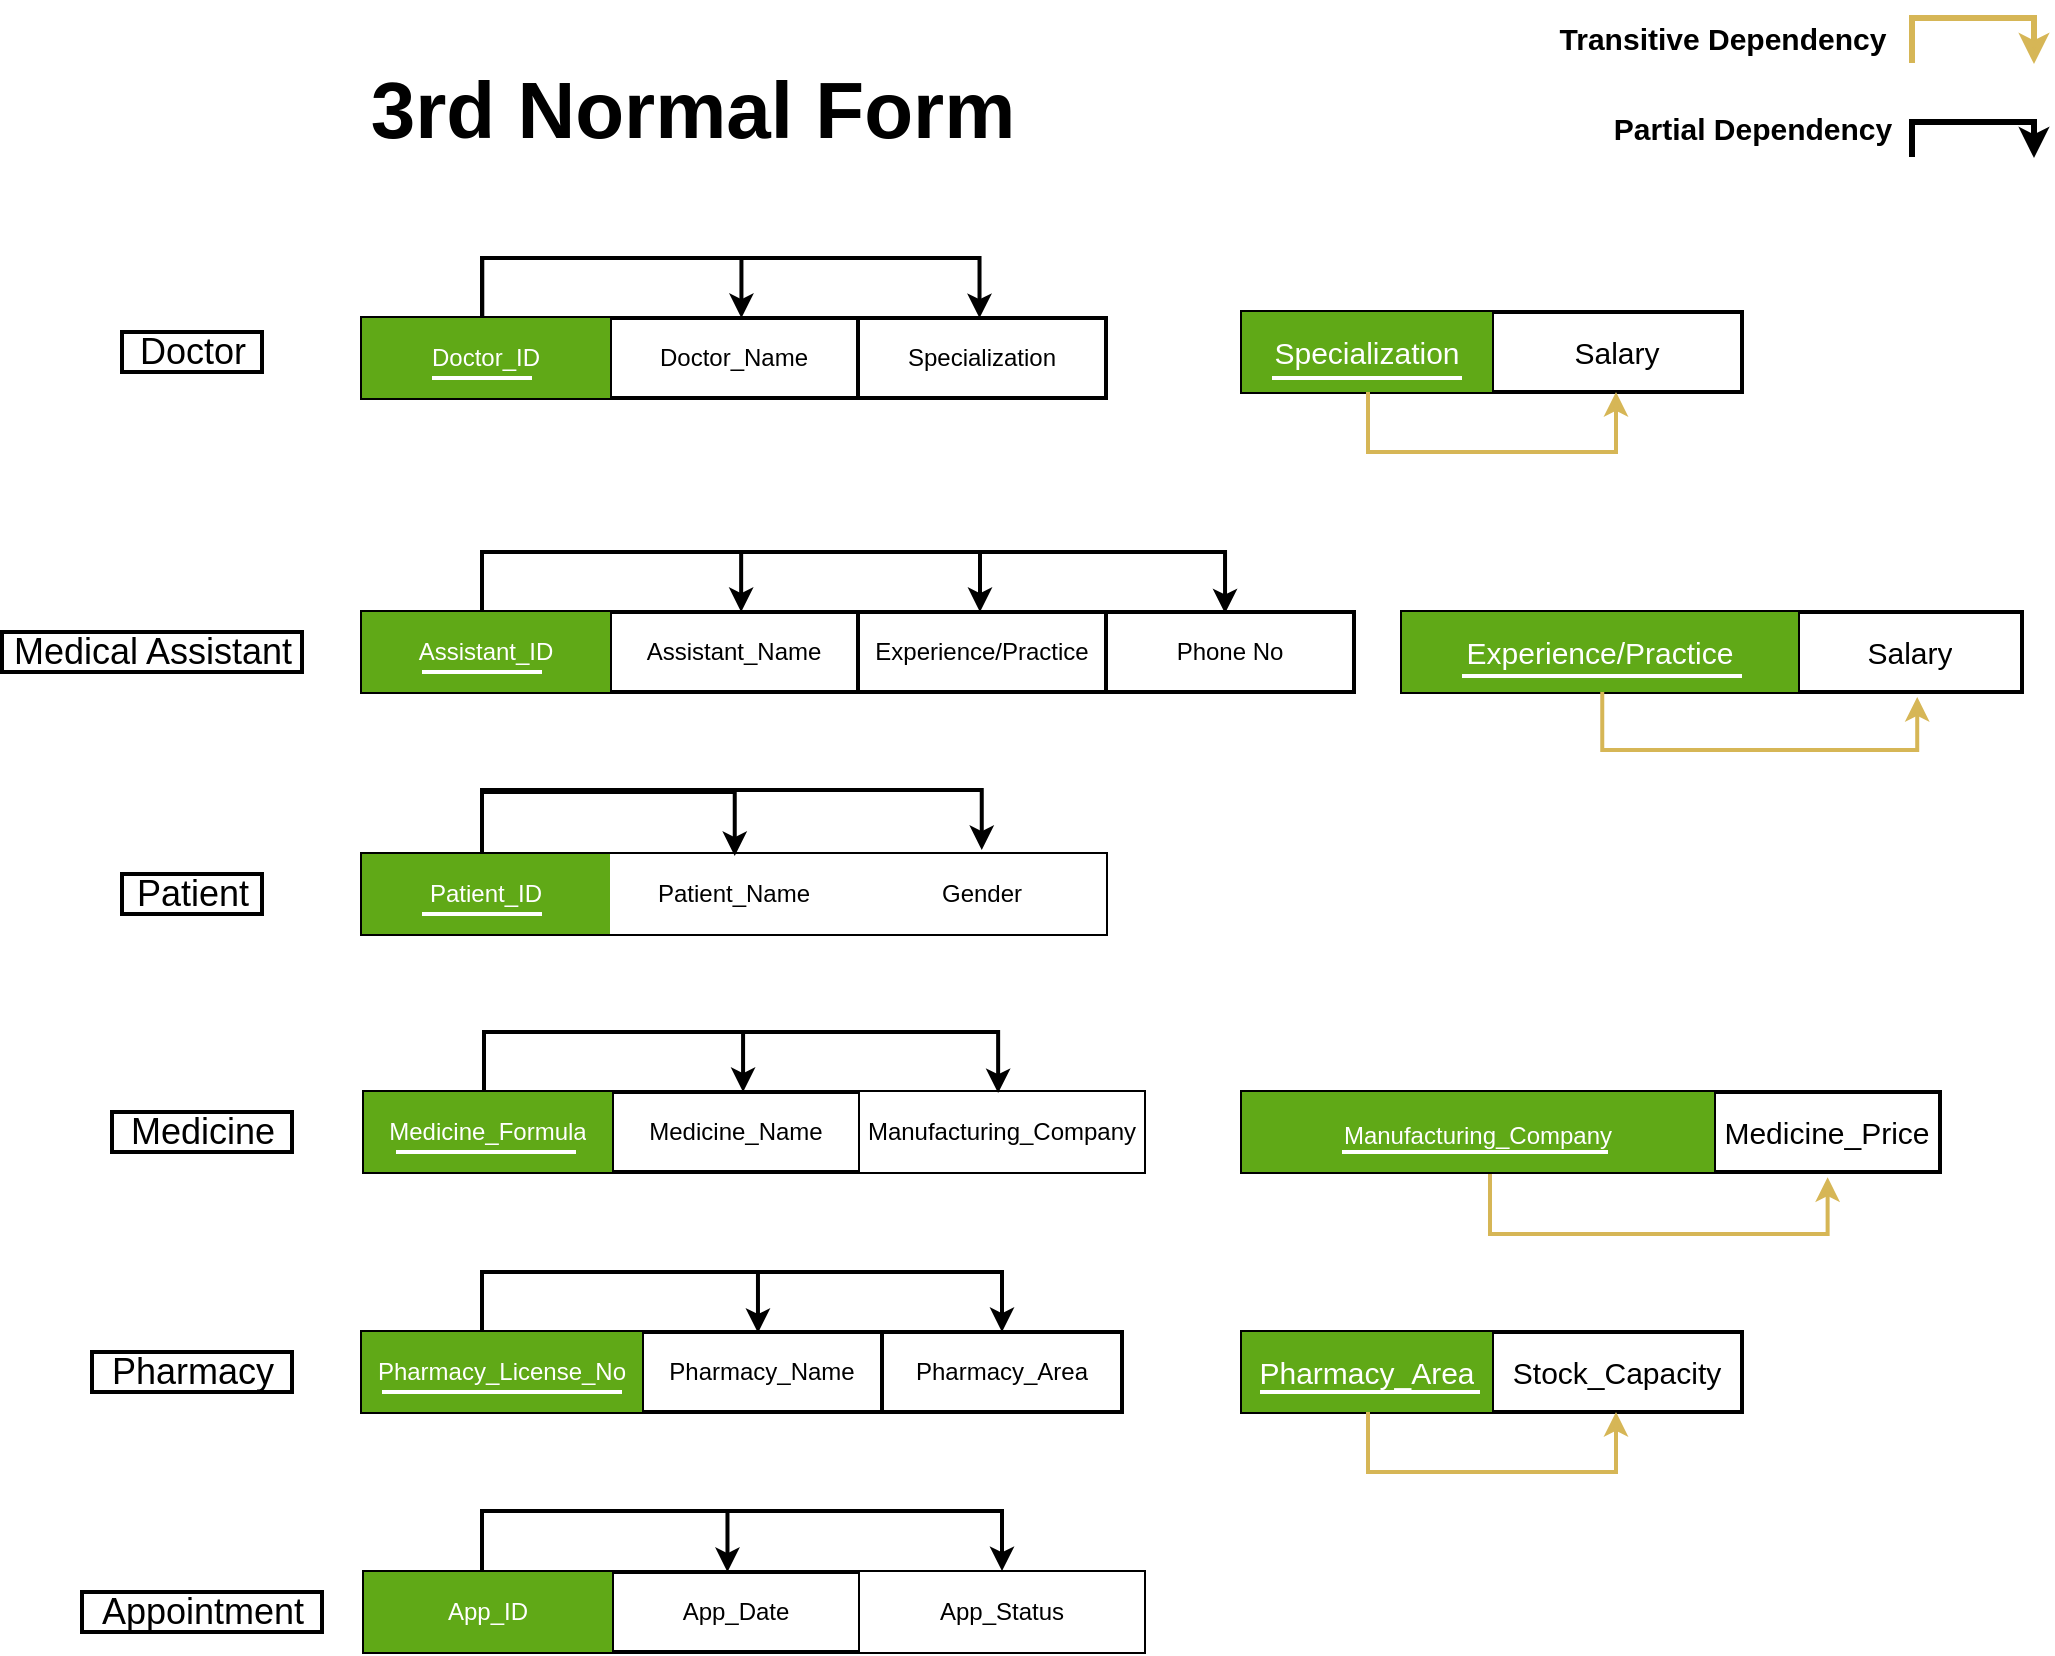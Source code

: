 <mxfile version="18.1.3" type="device"><diagram id="zdWUb-HAZd1py6BXUumF" name="Page-1"><mxGraphModel dx="929" dy="1018" grid="1" gridSize="10" guides="1" tooltips="1" connect="1" arrows="1" fold="1" page="1" pageScale="1" pageWidth="827" pageHeight="1169" math="0" shadow="0"><root><mxCell id="0"/><mxCell id="1" parent="0"/><mxCell id="ktiHY9idj7vf9iU5ITSC-53" value="&lt;font style=&quot;font-size: 18px;&quot;&gt;Doctor&lt;/font&gt;" style="text;html=1;align=center;verticalAlign=middle;resizable=0;points=[];autosize=1;strokeColor=#000000;fillColor=none;strokeWidth=2;" parent="1" vertex="1"><mxGeometry x="320" y="380" width="70" height="20" as="geometry"/></mxCell><mxCell id="ktiHY9idj7vf9iU5ITSC-54" value="" style="shape=table;startSize=0;container=1;collapsible=0;childLayout=tableLayout;strokeColor=#000000;strokeWidth=2;" parent="1" vertex="1"><mxGeometry x="440" y="520" width="496" height="40" as="geometry"/></mxCell><mxCell id="ktiHY9idj7vf9iU5ITSC-55" value="" style="shape=tableRow;horizontal=0;startSize=0;swimlaneHead=0;swimlaneBody=0;top=0;left=0;bottom=0;right=0;collapsible=0;dropTarget=0;fillColor=none;points=[[0,0.5],[1,0.5]];portConstraint=eastwest;strokeColor=#000000;strokeWidth=2;" parent="ktiHY9idj7vf9iU5ITSC-54" vertex="1"><mxGeometry width="496" height="40" as="geometry"/></mxCell><mxCell id="ktiHY9idj7vf9iU5ITSC-56" value="Assistant_ID" style="shape=partialRectangle;html=1;whiteSpace=wrap;connectable=0;overflow=hidden;fillColor=#60a917;top=0;left=0;bottom=0;right=0;pointerEvents=1;fontColor=#ffffff;strokeColor=#000000;strokeWidth=2;" parent="ktiHY9idj7vf9iU5ITSC-55" vertex="1"><mxGeometry width="124" height="40" as="geometry"><mxRectangle width="124" height="40" as="alternateBounds"/></mxGeometry></mxCell><mxCell id="ktiHY9idj7vf9iU5ITSC-57" value="Assistant_Name" style="shape=partialRectangle;html=1;whiteSpace=wrap;connectable=0;overflow=hidden;fillColor=none;top=0;left=0;bottom=0;right=0;pointerEvents=1;strokeColor=#000000;strokeWidth=2;" parent="ktiHY9idj7vf9iU5ITSC-55" vertex="1"><mxGeometry x="124" width="124" height="40" as="geometry"><mxRectangle width="124" height="40" as="alternateBounds"/></mxGeometry></mxCell><mxCell id="cr6gSdz9qTVDxB08B0Tr-8" value="Experience/Practice" style="shape=partialRectangle;html=1;whiteSpace=wrap;connectable=0;overflow=hidden;fillColor=none;top=0;left=0;bottom=0;right=0;pointerEvents=1;strokeColor=#000000;strokeWidth=2;" parent="ktiHY9idj7vf9iU5ITSC-55" vertex="1"><mxGeometry x="248" width="124" height="40" as="geometry"><mxRectangle width="124" height="40" as="alternateBounds"/></mxGeometry></mxCell><mxCell id="0Qw8Cbsm6KF6bIIQKgIm-9" value="Phone No" style="shape=partialRectangle;html=1;whiteSpace=wrap;connectable=0;overflow=hidden;fillColor=none;top=0;left=0;bottom=0;right=0;pointerEvents=1;strokeColor=#000000;strokeWidth=2;" vertex="1" parent="ktiHY9idj7vf9iU5ITSC-55"><mxGeometry x="372" width="124" height="40" as="geometry"><mxRectangle width="124" height="40" as="alternateBounds"/></mxGeometry></mxCell><mxCell id="ktiHY9idj7vf9iU5ITSC-61" value="" style="shape=table;startSize=0;container=1;collapsible=0;childLayout=tableLayout;fillColor=#e1d5e7;strokeColor=#000000;strokeWidth=2;" parent="1" vertex="1"><mxGeometry x="440" y="641" width="372" height="40" as="geometry"/></mxCell><mxCell id="ktiHY9idj7vf9iU5ITSC-62" value="" style="shape=tableRow;horizontal=0;startSize=0;swimlaneHead=0;swimlaneBody=0;top=0;left=0;bottom=0;right=0;collapsible=0;dropTarget=0;fillColor=none;points=[[0,0.5],[1,0.5]];portConstraint=eastwest;strokeColor=#000000;strokeWidth=2;" parent="ktiHY9idj7vf9iU5ITSC-61" vertex="1"><mxGeometry width="372" height="40" as="geometry"/></mxCell><mxCell id="ktiHY9idj7vf9iU5ITSC-63" value="Patient_ID" style="shape=partialRectangle;html=1;whiteSpace=wrap;connectable=0;overflow=hidden;fillColor=#60a917;top=0;left=0;bottom=0;right=0;pointerEvents=1;fontColor=#ffffff;strokeColor=#000000;strokeWidth=2;" parent="ktiHY9idj7vf9iU5ITSC-62" vertex="1"><mxGeometry width="124" height="40" as="geometry"><mxRectangle width="124" height="40" as="alternateBounds"/></mxGeometry></mxCell><mxCell id="ktiHY9idj7vf9iU5ITSC-64" value="Patient_Name" style="shape=partialRectangle;html=1;whiteSpace=wrap;connectable=0;overflow=hidden;top=0;left=0;bottom=0;right=0;pointerEvents=1;strokeColor=#000000;strokeWidth=2;" parent="ktiHY9idj7vf9iU5ITSC-62" vertex="1"><mxGeometry x="124" width="124" height="40" as="geometry"><mxRectangle width="124" height="40" as="alternateBounds"/></mxGeometry></mxCell><mxCell id="cr6gSdz9qTVDxB08B0Tr-16" value="Gender" style="shape=partialRectangle;html=1;whiteSpace=wrap;connectable=0;overflow=hidden;top=0;left=0;bottom=0;right=0;pointerEvents=1;strokeColor=#000000;strokeWidth=2;" parent="ktiHY9idj7vf9iU5ITSC-62" vertex="1"><mxGeometry x="248" width="124" height="40" as="geometry"><mxRectangle width="124" height="40" as="alternateBounds"/></mxGeometry></mxCell><mxCell id="ktiHY9idj7vf9iU5ITSC-68" value="&lt;font style=&quot;font-size: 18px;&quot;&gt;Medical Assistant&lt;/font&gt;" style="text;html=1;align=center;verticalAlign=middle;resizable=0;points=[];autosize=1;strokeColor=#000000;fillColor=none;strokeWidth=2;" parent="1" vertex="1"><mxGeometry x="260" y="530" width="150" height="20" as="geometry"/></mxCell><mxCell id="ktiHY9idj7vf9iU5ITSC-69" value="&lt;font style=&quot;font-size: 18px;&quot;&gt;Patient&lt;/font&gt;" style="text;html=1;align=center;verticalAlign=middle;resizable=0;points=[];autosize=1;strokeColor=#000000;fillColor=none;strokeWidth=2;" parent="1" vertex="1"><mxGeometry x="320" y="651" width="70" height="20" as="geometry"/></mxCell><mxCell id="ktiHY9idj7vf9iU5ITSC-70" value="" style="shape=table;startSize=0;container=1;collapsible=0;childLayout=tableLayout;strokeColor=#000000;strokeWidth=2;" parent="1" vertex="1"><mxGeometry x="441" y="760" width="390" height="40" as="geometry"/></mxCell><mxCell id="ktiHY9idj7vf9iU5ITSC-71" value="" style="shape=tableRow;horizontal=0;startSize=0;swimlaneHead=0;swimlaneBody=0;top=0;left=0;bottom=0;right=0;collapsible=0;dropTarget=0;fillColor=none;points=[[0,0.5],[1,0.5]];portConstraint=eastwest;strokeColor=#000000;strokeWidth=2;" parent="ktiHY9idj7vf9iU5ITSC-70" vertex="1"><mxGeometry width="390" height="40" as="geometry"/></mxCell><mxCell id="ktiHY9idj7vf9iU5ITSC-72" value="Medicine_Formula" style="shape=partialRectangle;html=1;whiteSpace=wrap;connectable=0;overflow=hidden;fillColor=#60a917;top=0;left=0;bottom=0;right=0;pointerEvents=1;fontColor=#ffffff;strokeColor=#000000;strokeWidth=2;" parent="ktiHY9idj7vf9iU5ITSC-71" vertex="1"><mxGeometry width="124" height="40" as="geometry"><mxRectangle width="124" height="40" as="alternateBounds"/></mxGeometry></mxCell><mxCell id="ktiHY9idj7vf9iU5ITSC-73" value="Medicine_Name" style="shape=partialRectangle;html=1;whiteSpace=wrap;connectable=0;overflow=hidden;fillColor=none;top=0;left=0;bottom=0;right=0;pointerEvents=1;strokeColor=#000000;strokeWidth=2;" parent="ktiHY9idj7vf9iU5ITSC-71" vertex="1"><mxGeometry x="124" width="124" height="40" as="geometry"><mxRectangle width="124" height="40" as="alternateBounds"/></mxGeometry></mxCell><mxCell id="ktiHY9idj7vf9iU5ITSC-74" value="Manufacturing_Company" style="shape=partialRectangle;html=1;whiteSpace=wrap;connectable=0;overflow=hidden;top=0;left=0;bottom=0;right=0;pointerEvents=1;strokeWidth=2;" parent="ktiHY9idj7vf9iU5ITSC-71" vertex="1"><mxGeometry x="248" width="142" height="40" as="geometry"><mxRectangle width="142" height="40" as="alternateBounds"/></mxGeometry></mxCell><mxCell id="ktiHY9idj7vf9iU5ITSC-76" value="" style="shape=table;startSize=0;container=1;collapsible=0;childLayout=tableLayout;strokeColor=#000000;strokeWidth=2;" parent="1" vertex="1"><mxGeometry x="440" y="880" width="380" height="40" as="geometry"/></mxCell><mxCell id="ktiHY9idj7vf9iU5ITSC-77" value="" style="shape=tableRow;horizontal=0;startSize=0;swimlaneHead=0;swimlaneBody=0;top=0;left=0;bottom=0;right=0;collapsible=0;dropTarget=0;fillColor=none;points=[[0,0.5],[1,0.5]];portConstraint=eastwest;strokeColor=#000000;strokeWidth=2;" parent="ktiHY9idj7vf9iU5ITSC-76" vertex="1"><mxGeometry width="380" height="40" as="geometry"/></mxCell><mxCell id="ktiHY9idj7vf9iU5ITSC-78" value="Pharmacy_License_No" style="shape=partialRectangle;html=1;whiteSpace=wrap;connectable=0;overflow=hidden;fillColor=#60a917;top=0;left=0;bottom=0;right=0;pointerEvents=1;fontColor=#ffffff;strokeColor=#000000;strokeWidth=2;" parent="ktiHY9idj7vf9iU5ITSC-77" vertex="1"><mxGeometry width="140" height="40" as="geometry"><mxRectangle width="140" height="40" as="alternateBounds"/></mxGeometry></mxCell><mxCell id="ktiHY9idj7vf9iU5ITSC-79" value="Pharmacy_Name" style="shape=partialRectangle;html=1;whiteSpace=wrap;connectable=0;overflow=hidden;fillColor=none;top=0;left=0;bottom=0;right=0;pointerEvents=1;strokeColor=#000000;strokeWidth=2;" parent="ktiHY9idj7vf9iU5ITSC-77" vertex="1"><mxGeometry x="140" width="120" height="40" as="geometry"><mxRectangle width="120" height="40" as="alternateBounds"/></mxGeometry></mxCell><mxCell id="cr6gSdz9qTVDxB08B0Tr-32" value="Pharmacy_Area" style="shape=partialRectangle;html=1;whiteSpace=wrap;connectable=0;overflow=hidden;fillColor=none;top=0;left=0;bottom=0;right=0;pointerEvents=1;strokeColor=#000000;strokeWidth=2;" parent="ktiHY9idj7vf9iU5ITSC-77" vertex="1"><mxGeometry x="260" width="120" height="40" as="geometry"><mxRectangle width="120" height="40" as="alternateBounds"/></mxGeometry></mxCell><mxCell id="ktiHY9idj7vf9iU5ITSC-82" value="&lt;font style=&quot;font-size: 18px;&quot;&gt;Pharmacy&lt;/font&gt;" style="text;html=1;align=center;verticalAlign=middle;resizable=0;points=[];autosize=1;strokeColor=#000000;fillColor=none;strokeWidth=2;" parent="1" vertex="1"><mxGeometry x="305" y="890" width="100" height="20" as="geometry"/></mxCell><mxCell id="ktiHY9idj7vf9iU5ITSC-83" value="&lt;font style=&quot;font-size: 18px;&quot;&gt;Medicine&lt;/font&gt;" style="text;html=1;align=center;verticalAlign=middle;resizable=0;points=[];autosize=1;strokeColor=#000000;fillColor=none;strokeWidth=2;" parent="1" vertex="1"><mxGeometry x="315" y="770" width="90" height="20" as="geometry"/></mxCell><mxCell id="H-f6HknS5P6IyczFv-84-8" value="" style="endArrow=none;html=1;rounded=0;strokeColor=#FFFFFF;strokeWidth=2;" parent="1" edge="1"><mxGeometry width="50" height="50" relative="1" as="geometry"><mxPoint x="470" y="550" as="sourcePoint"/><mxPoint x="530" y="550" as="targetPoint"/></mxGeometry></mxCell><mxCell id="H-f6HknS5P6IyczFv-84-9" value="" style="endArrow=none;html=1;rounded=0;strokeColor=#FFFFFF;strokeWidth=2;" parent="1" edge="1"><mxGeometry width="50" height="50" relative="1" as="geometry"><mxPoint x="457" y="790" as="sourcePoint"/><mxPoint x="547" y="790" as="targetPoint"/></mxGeometry></mxCell><mxCell id="H-f6HknS5P6IyczFv-84-10" value="" style="endArrow=none;html=1;rounded=0;strokeColor=#FFFFFF;strokeWidth=2;" parent="1" edge="1"><mxGeometry width="50" height="50" relative="1" as="geometry"><mxPoint x="470" y="671" as="sourcePoint"/><mxPoint x="530" y="671" as="targetPoint"/></mxGeometry></mxCell><mxCell id="H-f6HknS5P6IyczFv-84-11" value="" style="endArrow=none;html=1;rounded=0;strokeColor=#FFFFFF;strokeWidth=2;" parent="1" edge="1"><mxGeometry width="50" height="50" relative="1" as="geometry"><mxPoint x="450" y="910" as="sourcePoint"/><mxPoint x="570" y="910" as="targetPoint"/></mxGeometry></mxCell><mxCell id="14Iae3vY2PatlJnCyiCQ-18" value="" style="edgeStyle=elbowEdgeStyle;elbow=vertical;endArrow=classic;html=1;rounded=0;exitX=0.097;exitY=0;exitDx=0;exitDy=0;exitPerimeter=0;entryX=0.306;entryY=0;entryDx=0;entryDy=0;entryPerimeter=0;strokeWidth=2;" parent="1" edge="1"><mxGeometry width="50" height="50" relative="1" as="geometry"><mxPoint x="500.0" y="520" as="sourcePoint"/><mxPoint x="629.58" y="520" as="targetPoint"/><Array as="points"><mxPoint x="569.86" y="490"/><mxPoint x="609.86" y="490"/></Array></mxGeometry></mxCell><mxCell id="14Iae3vY2PatlJnCyiCQ-20" value="" style="edgeStyle=elbowEdgeStyle;elbow=vertical;endArrow=classic;html=1;rounded=0;exitX=0.097;exitY=0;exitDx=0;exitDy=0;exitPerimeter=0;entryX=0.813;entryY=0.014;entryDx=0;entryDy=0;entryPerimeter=0;strokeWidth=2;" parent="1" edge="1" target="ktiHY9idj7vf9iU5ITSC-71"><mxGeometry width="50" height="50" relative="1" as="geometry"><mxPoint x="501" y="760" as="sourcePoint"/><mxPoint x="630.58" y="760" as="targetPoint"/><Array as="points"><mxPoint x="570.86" y="730"/><mxPoint x="610.86" y="730"/></Array></mxGeometry></mxCell><mxCell id="14Iae3vY2PatlJnCyiCQ-21" value="" style="edgeStyle=elbowEdgeStyle;elbow=vertical;endArrow=classic;html=1;rounded=0;exitX=0.097;exitY=0;exitDx=0;exitDy=0;exitPerimeter=0;strokeWidth=2;" parent="1" edge="1"><mxGeometry width="50" height="50" relative="1" as="geometry"><mxPoint x="500" y="880" as="sourcePoint"/><mxPoint x="760" y="880" as="targetPoint"/><Array as="points"><mxPoint x="569.86" y="850"/><mxPoint x="609.86" y="850"/></Array></mxGeometry></mxCell><mxCell id="14Iae3vY2PatlJnCyiCQ-22" value="&lt;b&gt;3rd Normal Form&lt;/b&gt;" style="text;html=1;align=center;verticalAlign=middle;resizable=0;points=[];autosize=1;strokeColor=none;fillColor=none;fontSize=40;" parent="1" vertex="1"><mxGeometry x="435" y="243" width="340" height="50" as="geometry"/></mxCell><mxCell id="cr6gSdz9qTVDxB08B0Tr-1" value="" style="edgeStyle=elbowEdgeStyle;elbow=vertical;endArrow=classic;html=1;rounded=0;exitX=0.097;exitY=0;exitDx=0;exitDy=0;exitPerimeter=0;entryX=0.306;entryY=0;entryDx=0;entryDy=0;entryPerimeter=0;strokeWidth=2;" parent="1" edge="1"><mxGeometry width="50" height="50" relative="1" as="geometry"><mxPoint x="500.14" y="373" as="sourcePoint"/><mxPoint x="629.72" y="373" as="targetPoint"/><Array as="points"><mxPoint x="570" y="343"/><mxPoint x="610" y="343"/></Array></mxGeometry></mxCell><mxCell id="cr6gSdz9qTVDxB08B0Tr-2" value="" style="edgeStyle=elbowEdgeStyle;elbow=vertical;endArrow=classic;html=1;rounded=0;exitX=0.097;exitY=0;exitDx=0;exitDy=0;exitPerimeter=0;strokeWidth=3;" parent="1" edge="1"><mxGeometry width="50" height="50" relative="1" as="geometry"><mxPoint x="1215" y="292.5" as="sourcePoint"/><mxPoint x="1276" y="293" as="targetPoint"/><Array as="points"><mxPoint x="1246" y="275"/><mxPoint x="1324.86" y="262.5"/></Array></mxGeometry></mxCell><mxCell id="cr6gSdz9qTVDxB08B0Tr-3" value="&lt;font size=&quot;1&quot; style=&quot;&quot;&gt;&lt;b style=&quot;font-size: 15px;&quot;&gt;Transitive Dependency&lt;/b&gt;&lt;/font&gt;" style="text;html=1;align=center;verticalAlign=middle;resizable=0;points=[];autosize=1;strokeColor=none;fillColor=none;" parent="1" vertex="1"><mxGeometry x="1030" y="223" width="180" height="20" as="geometry"/></mxCell><mxCell id="cr6gSdz9qTVDxB08B0Tr-4" value="&lt;b&gt;&lt;font style=&quot;font-size: 15px;&quot;&gt;Partial Dependency&lt;/font&gt;&lt;/b&gt;" style="text;html=1;align=center;verticalAlign=middle;resizable=0;points=[];autosize=1;strokeColor=none;fillColor=none;" parent="1" vertex="1"><mxGeometry x="1060" y="267.5" width="150" height="20" as="geometry"/></mxCell><mxCell id="cr6gSdz9qTVDxB08B0Tr-5" value="" style="edgeStyle=elbowEdgeStyle;elbow=vertical;endArrow=classic;html=1;rounded=0;exitX=0.097;exitY=0;exitDx=0;exitDy=0;exitPerimeter=0;strokeWidth=3;fillColor=#fff2cc;gradientColor=#ffd966;strokeColor=#d6b656;" parent="1" edge="1"><mxGeometry width="50" height="50" relative="1" as="geometry"><mxPoint x="1215" y="245.5" as="sourcePoint"/><mxPoint x="1276" y="246" as="targetPoint"/><Array as="points"><mxPoint x="1246" y="223"/><mxPoint x="1324.86" y="215.5"/></Array></mxGeometry></mxCell><mxCell id="cr6gSdz9qTVDxB08B0Tr-22" value="" style="endArrow=none;html=1;rounded=0;strokeColor=#FFFFFF;dashed=1;strokeWidth=2;" parent="1" edge="1"><mxGeometry width="50" height="50" relative="1" as="geometry"><mxPoint x="964" y="830" as="sourcePoint"/><mxPoint x="1034" y="830" as="targetPoint"/></mxGeometry></mxCell><mxCell id="cr6gSdz9qTVDxB08B0Tr-28" value="" style="edgeStyle=elbowEdgeStyle;elbow=vertical;endArrow=classic;html=1;rounded=0;strokeWidth=2;" parent="1" edge="1"><mxGeometry width="50" height="50" relative="1" as="geometry"><mxPoint x="500" y="517" as="sourcePoint"/><mxPoint x="749.0" y="520" as="targetPoint"/><Array as="points"><mxPoint x="570" y="490"/><mxPoint x="610" y="490"/></Array></mxGeometry></mxCell><mxCell id="cr6gSdz9qTVDxB08B0Tr-29" value="" style="edgeStyle=elbowEdgeStyle;elbow=vertical;endArrow=classic;html=1;rounded=0;exitX=0.097;exitY=0;exitDx=0;exitDy=0;exitPerimeter=0;strokeWidth=2;entryX=0.486;entryY=0;entryDx=0;entryDy=0;entryPerimeter=0;" parent="1" target="ktiHY9idj7vf9iU5ITSC-71" edge="1"><mxGeometry width="50" height="50" relative="1" as="geometry"><mxPoint x="501" y="760" as="sourcePoint"/><mxPoint x="760" y="750" as="targetPoint"/><Array as="points"><mxPoint x="570.86" y="730"/><mxPoint x="610.86" y="730"/></Array></mxGeometry></mxCell><mxCell id="cr6gSdz9qTVDxB08B0Tr-36" value="" style="edgeStyle=elbowEdgeStyle;elbow=vertical;endArrow=classic;html=1;rounded=0;exitX=0.097;exitY=0;exitDx=0;exitDy=0;exitPerimeter=0;entryX=0.501;entryY=0.05;entryDx=0;entryDy=0;entryPerimeter=0;strokeWidth=2;" parent="1" edge="1"><mxGeometry width="50" height="50" relative="1" as="geometry"><mxPoint x="500" y="640" as="sourcePoint"/><mxPoint x="626.372" y="642" as="targetPoint"/><Array as="points"><mxPoint x="569.86" y="610"/><mxPoint x="609.86" y="610"/></Array></mxGeometry></mxCell><mxCell id="cr6gSdz9qTVDxB08B0Tr-41" value="" style="edgeStyle=elbowEdgeStyle;elbow=vertical;endArrow=classic;html=1;rounded=0;exitX=0.097;exitY=0;exitDx=0;exitDy=0;exitPerimeter=0;entryX=0.521;entryY=0.011;entryDx=0;entryDy=0;entryPerimeter=0;strokeWidth=2;" parent="1" target="ktiHY9idj7vf9iU5ITSC-77" edge="1"><mxGeometry width="50" height="50" relative="1" as="geometry"><mxPoint x="500" y="880" as="sourcePoint"/><mxPoint x="678.464" y="878.88" as="targetPoint"/><Array as="points"><mxPoint x="569.86" y="850"/><mxPoint x="609.86" y="850"/></Array></mxGeometry></mxCell><mxCell id="cr6gSdz9qTVDxB08B0Tr-44" value="" style="shape=table;startSize=0;container=1;collapsible=0;childLayout=tableLayout;fontSize=15;strokeWidth=2;" parent="1" vertex="1"><mxGeometry x="880" y="370" width="250" height="40" as="geometry"/></mxCell><mxCell id="cr6gSdz9qTVDxB08B0Tr-45" value="" style="shape=tableRow;horizontal=0;startSize=0;swimlaneHead=0;swimlaneBody=0;top=0;left=0;bottom=0;right=0;collapsible=0;dropTarget=0;fillColor=none;points=[[0,0.5],[1,0.5]];portConstraint=eastwest;fontSize=15;fontColor=#000000;strokeWidth=2;" parent="cr6gSdz9qTVDxB08B0Tr-44" vertex="1"><mxGeometry width="250" height="40" as="geometry"/></mxCell><mxCell id="cr6gSdz9qTVDxB08B0Tr-46" value="Specialization" style="shape=partialRectangle;html=1;whiteSpace=wrap;connectable=0;overflow=hidden;fillColor=#60a917;top=0;left=0;bottom=0;right=0;pointerEvents=1;fontSize=15;fontColor=#ffffff;strokeWidth=2;strokeColor=#2D7600;" parent="cr6gSdz9qTVDxB08B0Tr-45" vertex="1"><mxGeometry width="125" height="40" as="geometry"><mxRectangle width="125" height="40" as="alternateBounds"/></mxGeometry></mxCell><mxCell id="cr6gSdz9qTVDxB08B0Tr-47" value="Salary" style="shape=partialRectangle;html=1;whiteSpace=wrap;connectable=0;overflow=hidden;fillColor=none;top=0;left=0;bottom=0;right=0;pointerEvents=1;fontSize=15;fontColor=#000000;strokeWidth=2;" parent="cr6gSdz9qTVDxB08B0Tr-45" vertex="1"><mxGeometry x="125" width="125" height="40" as="geometry"><mxRectangle width="125" height="40" as="alternateBounds"/></mxGeometry></mxCell><mxCell id="cr6gSdz9qTVDxB08B0Tr-11" value="" style="edgeStyle=elbowEdgeStyle;elbow=vertical;endArrow=classic;html=1;rounded=0;strokeWidth=2;fillColor=#fff2cc;gradientColor=#ffd966;strokeColor=#d6b656;" parent="1" edge="1"><mxGeometry width="50" height="50" relative="1" as="geometry"><mxPoint x="943" y="410" as="sourcePoint"/><mxPoint x="1067" y="410" as="targetPoint"/><Array as="points"><mxPoint x="1013" y="440"/><mxPoint x="1003" y="410"/><mxPoint x="918.14" y="410.5"/></Array></mxGeometry></mxCell><mxCell id="cr6gSdz9qTVDxB08B0Tr-48" value="" style="shape=table;startSize=0;container=1;collapsible=0;childLayout=tableLayout;fontSize=15;strokeWidth=2;" parent="1" vertex="1"><mxGeometry x="960" y="520" width="310" height="40" as="geometry"/></mxCell><mxCell id="cr6gSdz9qTVDxB08B0Tr-49" value="" style="shape=tableRow;horizontal=0;startSize=0;swimlaneHead=0;swimlaneBody=0;top=0;left=0;bottom=0;right=0;collapsible=0;dropTarget=0;fillColor=none;points=[[0,0.5],[1,0.5]];portConstraint=eastwest;fontSize=15;fontColor=#000000;strokeWidth=2;" parent="cr6gSdz9qTVDxB08B0Tr-48" vertex="1"><mxGeometry width="310" height="40" as="geometry"/></mxCell><mxCell id="cr6gSdz9qTVDxB08B0Tr-50" value="Experience/Practice" style="shape=partialRectangle;html=1;whiteSpace=wrap;connectable=0;overflow=hidden;fillColor=#60a917;top=0;left=0;bottom=0;right=0;pointerEvents=1;fontSize=15;fontColor=#ffffff;strokeWidth=2;strokeColor=#2D7600;" parent="cr6gSdz9qTVDxB08B0Tr-49" vertex="1"><mxGeometry width="198" height="40" as="geometry"><mxRectangle width="198" height="40" as="alternateBounds"/></mxGeometry></mxCell><mxCell id="cr6gSdz9qTVDxB08B0Tr-51" value="Salary" style="shape=partialRectangle;html=1;whiteSpace=wrap;connectable=0;overflow=hidden;fillColor=none;top=0;left=0;bottom=0;right=0;pointerEvents=1;fontSize=15;fontColor=#000000;strokeWidth=2;" parent="cr6gSdz9qTVDxB08B0Tr-49" vertex="1"><mxGeometry x="198" width="112" height="40" as="geometry"><mxRectangle width="112" height="40" as="alternateBounds"/></mxGeometry></mxCell><mxCell id="cr6gSdz9qTVDxB08B0Tr-52" value="" style="edgeStyle=elbowEdgeStyle;elbow=vertical;endArrow=classic;html=1;rounded=0;strokeWidth=2;fillColor=#fff2cc;gradientColor=#ffd966;strokeColor=#d6b656;exitX=0.323;exitY=1;exitDx=0;exitDy=0;exitPerimeter=0;entryX=0.831;entryY=1.063;entryDx=0;entryDy=0;entryPerimeter=0;" parent="cr6gSdz9qTVDxB08B0Tr-48" source="cr6gSdz9qTVDxB08B0Tr-49" target="cr6gSdz9qTVDxB08B0Tr-49" edge="1"><mxGeometry width="50" height="50" relative="1" as="geometry"><mxPoint x="70" y="39" as="sourcePoint"/><mxPoint x="260" y="50" as="targetPoint"/><Array as="points"><mxPoint x="140" y="69"/><mxPoint x="130" y="39"/><mxPoint x="45.14" y="39.5"/></Array></mxGeometry></mxCell><mxCell id="cr6gSdz9qTVDxB08B0Tr-58" value="" style="shape=table;startSize=0;container=1;collapsible=0;childLayout=tableLayout;fontSize=15;strokeWidth=2;" parent="1" vertex="1"><mxGeometry x="880" y="760" width="349" height="40" as="geometry"/></mxCell><mxCell id="cr6gSdz9qTVDxB08B0Tr-59" value="" style="shape=tableRow;horizontal=0;startSize=0;swimlaneHead=0;swimlaneBody=0;top=0;left=0;bottom=0;right=0;collapsible=0;dropTarget=0;fillColor=none;points=[[0,0.5],[1,0.5]];portConstraint=eastwest;fontSize=15;fontColor=#000000;strokeWidth=2;" parent="cr6gSdz9qTVDxB08B0Tr-58" vertex="1"><mxGeometry width="349" height="40" as="geometry"/></mxCell><mxCell id="cr6gSdz9qTVDxB08B0Tr-60" value="&lt;span style=&quot;font-size: 12px;&quot;&gt;Manufacturing_Company&lt;/span&gt;" style="shape=partialRectangle;html=1;whiteSpace=wrap;connectable=0;overflow=hidden;fillColor=#60a917;top=0;left=0;bottom=0;right=0;pointerEvents=1;fontSize=15;fontColor=#ffffff;strokeWidth=2;strokeColor=#2D7600;" parent="cr6gSdz9qTVDxB08B0Tr-59" vertex="1"><mxGeometry width="236" height="40" as="geometry"><mxRectangle width="236" height="40" as="alternateBounds"/></mxGeometry></mxCell><mxCell id="cr6gSdz9qTVDxB08B0Tr-61" value="Medicine_Price" style="shape=partialRectangle;html=1;whiteSpace=wrap;connectable=0;overflow=hidden;fillColor=none;top=0;left=0;bottom=0;right=0;pointerEvents=1;fontSize=15;fontColor=#000000;strokeWidth=2;" parent="cr6gSdz9qTVDxB08B0Tr-59" vertex="1"><mxGeometry x="236" width="113" height="40" as="geometry"><mxRectangle width="113" height="40" as="alternateBounds"/></mxGeometry></mxCell><mxCell id="cr6gSdz9qTVDxB08B0Tr-62" value="" style="edgeStyle=elbowEdgeStyle;elbow=vertical;endArrow=classic;html=1;rounded=0;strokeWidth=2;fillColor=#fff2cc;gradientColor=#ffd966;strokeColor=#d6b656;entryX=0.839;entryY=1.065;entryDx=0;entryDy=0;entryPerimeter=0;" parent="1" target="cr6gSdz9qTVDxB08B0Tr-59" edge="1"><mxGeometry width="50" height="50" relative="1" as="geometry"><mxPoint x="1004" y="801" as="sourcePoint"/><mxPoint x="1128" y="801" as="targetPoint"/><Array as="points"><mxPoint x="1074" y="831"/><mxPoint x="1064" y="801"/><mxPoint x="979.14" y="801.5"/></Array></mxGeometry></mxCell><mxCell id="cr6gSdz9qTVDxB08B0Tr-63" value="" style="shape=table;startSize=0;container=1;collapsible=0;childLayout=tableLayout;fontSize=15;strokeWidth=2;" parent="1" vertex="1"><mxGeometry x="880" y="880" width="250" height="40" as="geometry"/></mxCell><mxCell id="cr6gSdz9qTVDxB08B0Tr-64" value="" style="shape=tableRow;horizontal=0;startSize=0;swimlaneHead=0;swimlaneBody=0;top=0;left=0;bottom=0;right=0;collapsible=0;dropTarget=0;fillColor=none;points=[[0,0.5],[1,0.5]];portConstraint=eastwest;fontSize=15;fontColor=#000000;strokeWidth=2;" parent="cr6gSdz9qTVDxB08B0Tr-63" vertex="1"><mxGeometry width="250" height="40" as="geometry"/></mxCell><mxCell id="cr6gSdz9qTVDxB08B0Tr-65" value="Pharmacy_Area" style="shape=partialRectangle;html=1;whiteSpace=wrap;connectable=0;overflow=hidden;fillColor=#60a917;top=0;left=0;bottom=0;right=0;pointerEvents=1;fontSize=15;fontColor=#ffffff;strokeWidth=2;strokeColor=#2D7600;" parent="cr6gSdz9qTVDxB08B0Tr-64" vertex="1"><mxGeometry width="125" height="40" as="geometry"><mxRectangle width="125" height="40" as="alternateBounds"/></mxGeometry></mxCell><mxCell id="cr6gSdz9qTVDxB08B0Tr-66" value="Stock_Capacity" style="shape=partialRectangle;html=1;whiteSpace=wrap;connectable=0;overflow=hidden;fillColor=none;top=0;left=0;bottom=0;right=0;pointerEvents=1;fontSize=15;fontColor=#000000;strokeWidth=2;" parent="cr6gSdz9qTVDxB08B0Tr-64" vertex="1"><mxGeometry x="125" width="125" height="40" as="geometry"><mxRectangle width="125" height="40" as="alternateBounds"/></mxGeometry></mxCell><mxCell id="cr6gSdz9qTVDxB08B0Tr-67" value="" style="edgeStyle=elbowEdgeStyle;elbow=vertical;endArrow=classic;html=1;rounded=0;strokeWidth=2;fillColor=#fff2cc;gradientColor=#ffd966;strokeColor=#d6b656;" parent="1" edge="1"><mxGeometry width="50" height="50" relative="1" as="geometry"><mxPoint x="943" y="920" as="sourcePoint"/><mxPoint x="1067" y="920" as="targetPoint"/><Array as="points"><mxPoint x="1013" y="950"/><mxPoint x="1003" y="920"/><mxPoint x="918.14" y="920.5"/></Array></mxGeometry></mxCell><mxCell id="cr6gSdz9qTVDxB08B0Tr-68" value="" style="endArrow=none;html=1;rounded=0;strokeColor=#FFFFFF;strokeWidth=2;" parent="1" edge="1"><mxGeometry width="50" height="50" relative="1" as="geometry"><mxPoint x="895" y="403" as="sourcePoint"/><mxPoint x="990" y="403" as="targetPoint"/></mxGeometry></mxCell><mxCell id="cr6gSdz9qTVDxB08B0Tr-69" value="" style="endArrow=none;html=1;rounded=0;strokeColor=#FFFFFF;strokeWidth=2;" parent="1" edge="1"><mxGeometry width="50" height="50" relative="1" as="geometry"><mxPoint x="990" y="552" as="sourcePoint"/><mxPoint x="1130" y="552" as="targetPoint"/></mxGeometry></mxCell><mxCell id="cr6gSdz9qTVDxB08B0Tr-71" value="" style="endArrow=none;html=1;rounded=0;strokeColor=#FFFFFF;strokeWidth=2;" parent="1" edge="1"><mxGeometry width="50" height="50" relative="1" as="geometry"><mxPoint x="930" y="790" as="sourcePoint"/><mxPoint x="1063" y="790" as="targetPoint"/></mxGeometry></mxCell><mxCell id="cr6gSdz9qTVDxB08B0Tr-73" value="" style="endArrow=none;html=1;rounded=0;strokeColor=#FFFFFF;strokeWidth=2;" parent="1" edge="1"><mxGeometry width="50" height="50" relative="1" as="geometry"><mxPoint x="889" y="910" as="sourcePoint"/><mxPoint x="999" y="910" as="targetPoint"/></mxGeometry></mxCell><mxCell id="0Qw8Cbsm6KF6bIIQKgIm-1" value="" style="shape=table;startSize=0;container=1;collapsible=0;childLayout=tableLayout;strokeColor=#000000;strokeWidth=2;" vertex="1" parent="1"><mxGeometry x="440" y="373" width="372" height="40" as="geometry"/></mxCell><mxCell id="0Qw8Cbsm6KF6bIIQKgIm-2" value="" style="shape=tableRow;horizontal=0;startSize=0;swimlaneHead=0;swimlaneBody=0;top=0;left=0;bottom=0;right=0;collapsible=0;dropTarget=0;fillColor=none;points=[[0,0.5],[1,0.5]];portConstraint=eastwest;strokeColor=#000000;strokeWidth=2;" vertex="1" parent="0Qw8Cbsm6KF6bIIQKgIm-1"><mxGeometry width="372" height="40" as="geometry"/></mxCell><mxCell id="0Qw8Cbsm6KF6bIIQKgIm-3" value="Doctor_ID" style="shape=partialRectangle;html=1;whiteSpace=wrap;connectable=0;overflow=hidden;fillColor=#60a917;top=0;left=0;bottom=0;right=0;pointerEvents=1;strokeColor=#000000;fontColor=#ffffff;strokeWidth=2;" vertex="1" parent="0Qw8Cbsm6KF6bIIQKgIm-2"><mxGeometry width="124" height="40" as="geometry"><mxRectangle width="124" height="40" as="alternateBounds"/></mxGeometry></mxCell><mxCell id="0Qw8Cbsm6KF6bIIQKgIm-4" value="Doctor_Name" style="shape=partialRectangle;html=1;whiteSpace=wrap;connectable=0;overflow=hidden;fillColor=none;top=0;left=0;bottom=0;right=0;pointerEvents=1;strokeColor=#000000;strokeWidth=2;" vertex="1" parent="0Qw8Cbsm6KF6bIIQKgIm-2"><mxGeometry x="124" width="124" height="40" as="geometry"><mxRectangle width="124" height="40" as="alternateBounds"/></mxGeometry></mxCell><mxCell id="0Qw8Cbsm6KF6bIIQKgIm-5" value="Specialization" style="shape=partialRectangle;html=1;whiteSpace=wrap;connectable=0;overflow=hidden;fillColor=none;top=0;left=0;bottom=0;right=0;pointerEvents=1;strokeColor=#000000;strokeWidth=2;" vertex="1" parent="0Qw8Cbsm6KF6bIIQKgIm-2"><mxGeometry x="248" width="124" height="40" as="geometry"><mxRectangle width="124" height="40" as="alternateBounds"/></mxGeometry></mxCell><mxCell id="0Qw8Cbsm6KF6bIIQKgIm-7" value="" style="endArrow=none;html=1;rounded=0;strokeColor=#FFFFFF;strokeWidth=2;" edge="1" parent="1"><mxGeometry width="50" height="50" relative="1" as="geometry"><mxPoint x="475" y="403" as="sourcePoint"/><mxPoint x="525" y="403" as="targetPoint"/></mxGeometry></mxCell><mxCell id="0Qw8Cbsm6KF6bIIQKgIm-10" value="" style="edgeStyle=elbowEdgeStyle;elbow=vertical;endArrow=classic;html=1;rounded=0;strokeWidth=2;entryX=0.87;entryY=0.017;entryDx=0;entryDy=0;entryPerimeter=0;" edge="1" parent="1" target="ktiHY9idj7vf9iU5ITSC-55"><mxGeometry width="50" height="50" relative="1" as="geometry"><mxPoint x="500" y="518" as="sourcePoint"/><mxPoint x="750.0" y="520" as="targetPoint"/><Array as="points"><mxPoint x="571" y="490"/><mxPoint x="611" y="490"/></Array></mxGeometry></mxCell><mxCell id="0Qw8Cbsm6KF6bIIQKgIm-11" value="" style="shape=table;startSize=0;container=1;collapsible=0;childLayout=tableLayout;strokeColor=#000000;strokeWidth=2;" vertex="1" parent="1"><mxGeometry x="441" y="1000" width="390" height="40" as="geometry"/></mxCell><mxCell id="0Qw8Cbsm6KF6bIIQKgIm-12" value="" style="shape=tableRow;horizontal=0;startSize=0;swimlaneHead=0;swimlaneBody=0;top=0;left=0;bottom=0;right=0;collapsible=0;dropTarget=0;fillColor=none;points=[[0,0.5],[1,0.5]];portConstraint=eastwest;strokeColor=#000000;strokeWidth=2;" vertex="1" parent="0Qw8Cbsm6KF6bIIQKgIm-11"><mxGeometry width="390" height="40" as="geometry"/></mxCell><mxCell id="0Qw8Cbsm6KF6bIIQKgIm-13" value="App_ID" style="shape=partialRectangle;html=1;whiteSpace=wrap;connectable=0;overflow=hidden;fillColor=#60a917;top=0;left=0;bottom=0;right=0;pointerEvents=1;fontColor=#ffffff;strokeColor=#000000;strokeWidth=2;" vertex="1" parent="0Qw8Cbsm6KF6bIIQKgIm-12"><mxGeometry width="124" height="40" as="geometry"><mxRectangle width="124" height="40" as="alternateBounds"/></mxGeometry></mxCell><mxCell id="0Qw8Cbsm6KF6bIIQKgIm-14" value="App_Date" style="shape=partialRectangle;html=1;whiteSpace=wrap;connectable=0;overflow=hidden;fillColor=none;top=0;left=0;bottom=0;right=0;pointerEvents=1;strokeColor=#000000;strokeWidth=2;" vertex="1" parent="0Qw8Cbsm6KF6bIIQKgIm-12"><mxGeometry x="124" width="124" height="40" as="geometry"><mxRectangle width="124" height="40" as="alternateBounds"/></mxGeometry></mxCell><mxCell id="0Qw8Cbsm6KF6bIIQKgIm-15" value="App_Status" style="shape=partialRectangle;html=1;whiteSpace=wrap;connectable=0;overflow=hidden;top=0;left=0;bottom=0;right=0;pointerEvents=1;strokeWidth=2;" vertex="1" parent="0Qw8Cbsm6KF6bIIQKgIm-12"><mxGeometry x="248" width="142" height="40" as="geometry"><mxRectangle width="142" height="40" as="alternateBounds"/></mxGeometry></mxCell><mxCell id="0Qw8Cbsm6KF6bIIQKgIm-19" value="&lt;font style=&quot;font-size: 18px;&quot;&gt;Appointment&lt;/font&gt;" style="text;html=1;align=center;verticalAlign=middle;resizable=0;points=[];autosize=1;strokeColor=#000000;fillColor=none;strokeWidth=2;" vertex="1" parent="1"><mxGeometry x="300" y="1010" width="120" height="20" as="geometry"/></mxCell><mxCell id="0Qw8Cbsm6KF6bIIQKgIm-21" value="" style="edgeStyle=elbowEdgeStyle;elbow=vertical;endArrow=classic;html=1;rounded=0;exitX=0.097;exitY=0;exitDx=0;exitDy=0;exitPerimeter=0;entryX=0.833;entryY=-0.05;entryDx=0;entryDy=0;entryPerimeter=0;strokeWidth=2;" edge="1" parent="1" target="ktiHY9idj7vf9iU5ITSC-61"><mxGeometry width="50" height="50" relative="1" as="geometry"><mxPoint x="500" y="639" as="sourcePoint"/><mxPoint x="626.372" y="641" as="targetPoint"/><Array as="points"><mxPoint x="569.86" y="609"/><mxPoint x="609.86" y="609"/></Array></mxGeometry></mxCell><mxCell id="0Qw8Cbsm6KF6bIIQKgIm-22" value="" style="edgeStyle=elbowEdgeStyle;elbow=vertical;endArrow=classic;html=1;rounded=0;exitX=0.097;exitY=0;exitDx=0;exitDy=0;exitPerimeter=0;strokeWidth=2;entryX=0.83;entryY=0.001;entryDx=0;entryDy=0;entryPerimeter=0;" edge="1" parent="1" target="0Qw8Cbsm6KF6bIIQKgIm-2"><mxGeometry width="50" height="50" relative="1" as="geometry"><mxPoint x="500.0" y="373" as="sourcePoint"/><mxPoint x="749" y="370" as="targetPoint"/><Array as="points"><mxPoint x="569.86" y="343"/><mxPoint x="609.86" y="343"/></Array></mxGeometry></mxCell><mxCell id="0Qw8Cbsm6KF6bIIQKgIm-23" value="" style="edgeStyle=elbowEdgeStyle;elbow=vertical;endArrow=classic;html=1;rounded=0;exitX=0.097;exitY=0;exitDx=0;exitDy=0;exitPerimeter=0;strokeWidth=2;" edge="1" parent="1"><mxGeometry width="50" height="50" relative="1" as="geometry"><mxPoint x="500" y="999.56" as="sourcePoint"/><mxPoint x="760" y="999.56" as="targetPoint"/><Array as="points"><mxPoint x="569.86" y="969.56"/><mxPoint x="609.86" y="969.56"/></Array></mxGeometry></mxCell><mxCell id="0Qw8Cbsm6KF6bIIQKgIm-24" value="" style="edgeStyle=elbowEdgeStyle;elbow=vertical;endArrow=classic;html=1;rounded=0;exitX=0.097;exitY=0;exitDx=0;exitDy=0;exitPerimeter=0;entryX=0.466;entryY=0;entryDx=0;entryDy=0;entryPerimeter=0;strokeWidth=2;" edge="1" parent="1" target="0Qw8Cbsm6KF6bIIQKgIm-12"><mxGeometry width="50" height="50" relative="1" as="geometry"><mxPoint x="500" y="999.56" as="sourcePoint"/><mxPoint x="637.98" y="1000" as="targetPoint"/><Array as="points"><mxPoint x="569.86" y="969.56"/><mxPoint x="609.86" y="969.56"/></Array></mxGeometry></mxCell></root></mxGraphModel></diagram></mxfile>